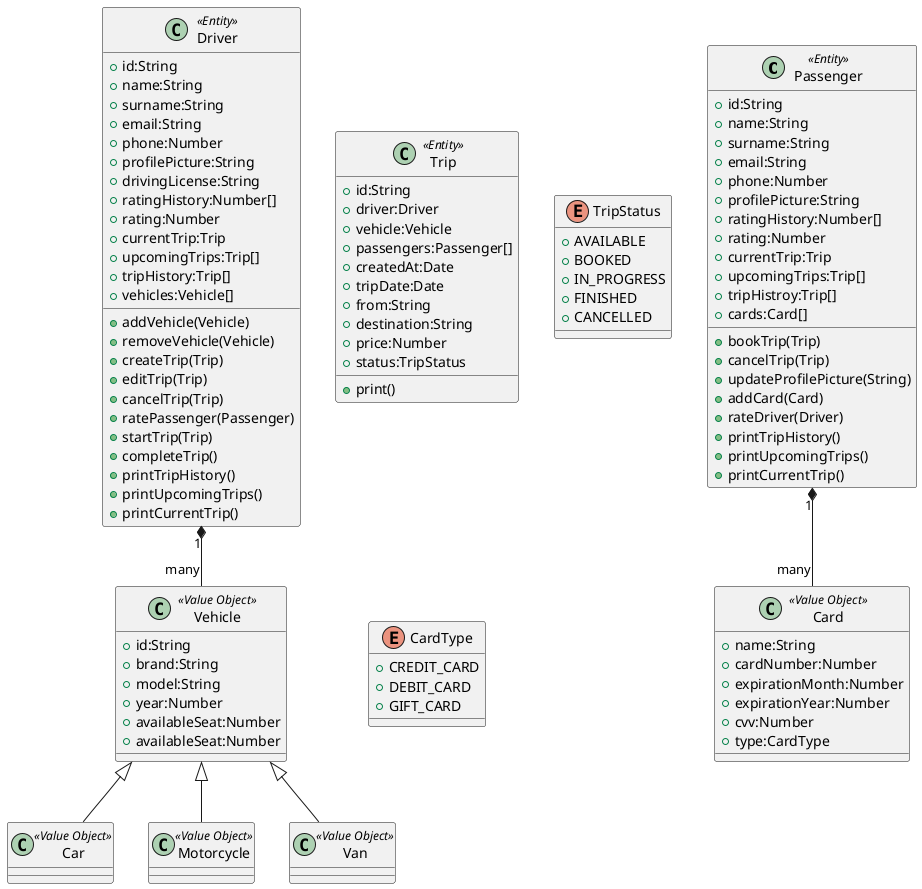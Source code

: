 @startuml Tryp

class Passenger <<Entity>>{
    +id:String
    +name:String
    +surname:String
    +email:String
    +phone:Number
    +profilePicture:String
    +ratingHistory:Number[]
    +rating:Number
    +currentTrip:Trip
    +upcomingTrips:Trip[]
    +tripHistroy:Trip[]
    +cards:Card[]

    +bookTrip(Trip)
    +cancelTrip(Trip)
    +updateProfilePicture(String)
    +addCard(Card)
    +rateDriver(Driver)
    +printTripHistory()
    +printUpcomingTrips()
    +printCurrentTrip()

}

class Driver <<Entity>>{
    +id:String
    +name:String
    +surname:String
    +email:String
    +phone:Number
    +profilePicture:String
    +drivingLicense:String
    +ratingHistory:Number[]
    +rating:Number
    +currentTrip:Trip
    +upcomingTrips:Trip[]
    +tripHistory:Trip[]
    +vehicles:Vehicle[]

    +addVehicle(Vehicle)
    +removeVehicle(Vehicle)
    +createTrip(Trip)
    +editTrip(Trip)
    +cancelTrip(Trip)
    +ratePassenger(Passenger)
    +startTrip(Trip)
    +completeTrip()
    +printTripHistory()
    +printUpcomingTrips()
    +printCurrentTrip()
}

class Vehicle <<Value Object>>{
    +id:String
    +brand:String
    +model:String
    +year:Number
    +availableSeat:Number
    +availableSeat:Number
}

class Car <<Value Object>>{

}

class Motorcycle <<Value Object>>{

}

class Van <<Value Object>>{

}


class Trip <<Entity>>{
    +id:String
    +driver:Driver
    +vehicle:Vehicle
    +passengers:Passenger[]
    +createdAt:Date
    +tripDate:Date
    +from:String
    +destination:String
    +price:Number
    +status:TripStatus

    +print()
}



enum TripStatus{
    +AVAILABLE
    +BOOKED
    +IN_PROGRESS
    +FINISHED
    +CANCELLED
}



class Card <<Value Object>>{
    +name:String
    +cardNumber:Number
    +expirationMonth:Number
    +expirationYear:Number
    +cvv:Number
    +type:CardType
}

enum CardType{
    +CREDIT_CARD
    +DEBIT_CARD
    +GIFT_CARD
}

Driver "1" *-- "many" Vehicle

Passenger "1" *-- "many" Card


Car -up-|> Vehicle
Van -up-|> Vehicle
Motorcycle -up-|> Vehicle

@enduml